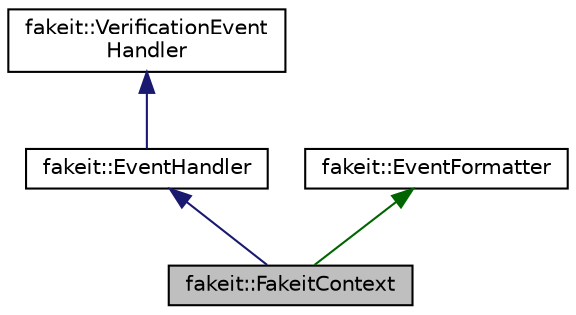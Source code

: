 digraph "fakeit::FakeitContext"
{
  edge [fontname="Helvetica",fontsize="10",labelfontname="Helvetica",labelfontsize="10"];
  node [fontname="Helvetica",fontsize="10",shape=record];
  Node1 [label="fakeit::FakeitContext",height=0.2,width=0.4,color="black", fillcolor="grey75", style="filled" fontcolor="black"];
  Node2 -> Node1 [dir="back",color="midnightblue",fontsize="10",style="solid",fontname="Helvetica"];
  Node2 [label="fakeit::EventHandler",height=0.2,width=0.4,color="black", fillcolor="white", style="filled",URL="$db/d31/structfakeit_1_1EventHandler.html"];
  Node3 -> Node2 [dir="back",color="midnightblue",fontsize="10",style="solid",fontname="Helvetica"];
  Node3 [label="fakeit::VerificationEvent\lHandler",height=0.2,width=0.4,color="black", fillcolor="white", style="filled",URL="$d0/dda/structfakeit_1_1VerificationEventHandler.html"];
  Node4 -> Node1 [dir="back",color="darkgreen",fontsize="10",style="solid",fontname="Helvetica"];
  Node4 [label="fakeit::EventFormatter",height=0.2,width=0.4,color="black", fillcolor="white", style="filled",URL="$de/dcb/structfakeit_1_1EventFormatter.html"];
}
